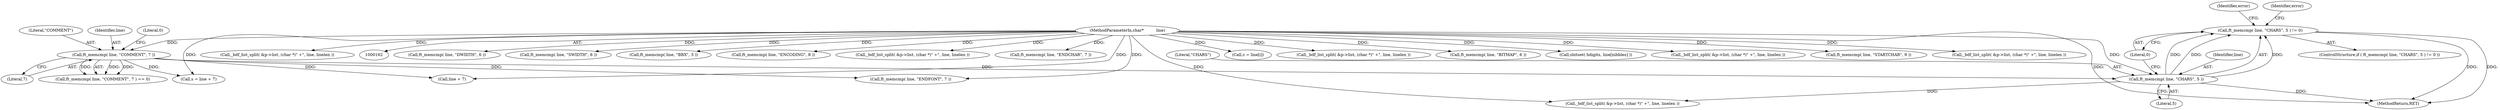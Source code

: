digraph "0_savannah_7f2e4f4f553f6836be7683f66226afac3fa979b8@API" {
"1000247" [label="(Call,ft_memcmp( line, \"CHARS\", 5 ) != 0)"];
"1000248" [label="(Call,ft_memcmp( line, \"CHARS\", 5 ))"];
"1000205" [label="(Call,ft_memcmp( line, \"COMMENT\", 7 ))"];
"1000163" [label="(MethodParameterIn,char*          line)"];
"1000246" [label="(ControlStructure,if ( ft_memcmp( line, \"CHARS\", 5 ) != 0 ))"];
"1000208" [label="(Literal,7)"];
"1000250" [label="(Literal,\"CHARS\")"];
"1000251" [label="(Literal,5)"];
"1000330" [label="(Call,ft_memcmp( line, \"ENDFONT\", 7 ))"];
"1000163" [label="(MethodParameterIn,char*          line)"];
"1000207" [label="(Literal,\"COMMENT\")"];
"1001051" [label="(Call,ft_memcmp( line, \"DWIDTH\", 6 ))"];
"1000252" [label="(Literal,0)"];
"1000247" [label="(Call,ft_memcmp( line, \"CHARS\", 5 ) != 0)"];
"1000255" [label="(Identifier,error)"];
"1000214" [label="(Call,s = line + 7)"];
"1000998" [label="(Call,ft_memcmp( line, \"SWIDTH\", 6 ))"];
"1000216" [label="(Call,line + 7)"];
"1001132" [label="(Call,ft_memcmp( line, \"BBX\", 3 ))"];
"1000477" [label="(Call,ft_memcmp( line, \"ENCODING\", 8 ))"];
"1001148" [label="(Call,_bdf_list_split( &p->list, (char *)\" +\", line, linelen ))"];
"1000356" [label="(Call,ft_memcmp( line, \"ENDCHAR\", 7 ))"];
"1000875" [label="(Call,c = line[i])"];
"1001014" [label="(Call,_bdf_list_split( &p->list, (char *)\" +\", line, linelen ))"];
"1001447" [label="(Call,ft_memcmp( line, \"BITMAP\", 6 ))"];
"1000248" [label="(Call,ft_memcmp( line, \"CHARS\", 5 ))"];
"1000260" [label="(Call,_bdf_list_split( &p->list, (char *)\" +\", line, linelen ))"];
"1000204" [label="(Call,ft_memcmp( line, \"COMMENT\", 7 ) == 0)"];
"1000249" [label="(Identifier,line)"];
"1000969" [label="(Call,sbitset( hdigits, line[nibbles] ))"];
"1000409" [label="(Call,_bdf_list_split( &p->list, (char *)\" +\", line, linelen ))"];
"1000397" [label="(Call,ft_memcmp( line, \"STARTCHAR\", 9 ))"];
"1001067" [label="(Call,_bdf_list_split( &p->list, (char *)\" +\", line, linelen ))"];
"1001562" [label="(MethodReturn,RET)"];
"1000205" [label="(Call,ft_memcmp( line, \"COMMENT\", 7 ))"];
"1000206" [label="(Identifier,line)"];
"1000497" [label="(Call,_bdf_list_split( &p->list, (char *)\" +\", line, linelen ))"];
"1000259" [label="(Identifier,error)"];
"1000209" [label="(Literal,0)"];
"1000247" -> "1000246"  [label="AST: "];
"1000247" -> "1000252"  [label="CFG: "];
"1000248" -> "1000247"  [label="AST: "];
"1000252" -> "1000247"  [label="AST: "];
"1000255" -> "1000247"  [label="CFG: "];
"1000259" -> "1000247"  [label="CFG: "];
"1000247" -> "1001562"  [label="DDG: "];
"1000247" -> "1001562"  [label="DDG: "];
"1000248" -> "1000247"  [label="DDG: "];
"1000248" -> "1000247"  [label="DDG: "];
"1000248" -> "1000247"  [label="DDG: "];
"1000248" -> "1000251"  [label="CFG: "];
"1000249" -> "1000248"  [label="AST: "];
"1000250" -> "1000248"  [label="AST: "];
"1000251" -> "1000248"  [label="AST: "];
"1000252" -> "1000248"  [label="CFG: "];
"1000248" -> "1001562"  [label="DDG: "];
"1000205" -> "1000248"  [label="DDG: "];
"1000163" -> "1000248"  [label="DDG: "];
"1000248" -> "1000260"  [label="DDG: "];
"1000205" -> "1000204"  [label="AST: "];
"1000205" -> "1000208"  [label="CFG: "];
"1000206" -> "1000205"  [label="AST: "];
"1000207" -> "1000205"  [label="AST: "];
"1000208" -> "1000205"  [label="AST: "];
"1000209" -> "1000205"  [label="CFG: "];
"1000205" -> "1000204"  [label="DDG: "];
"1000205" -> "1000204"  [label="DDG: "];
"1000205" -> "1000204"  [label="DDG: "];
"1000163" -> "1000205"  [label="DDG: "];
"1000205" -> "1000214"  [label="DDG: "];
"1000205" -> "1000216"  [label="DDG: "];
"1000205" -> "1000330"  [label="DDG: "];
"1000163" -> "1000162"  [label="AST: "];
"1000163" -> "1001562"  [label="DDG: "];
"1000163" -> "1000214"  [label="DDG: "];
"1000163" -> "1000216"  [label="DDG: "];
"1000163" -> "1000260"  [label="DDG: "];
"1000163" -> "1000330"  [label="DDG: "];
"1000163" -> "1000356"  [label="DDG: "];
"1000163" -> "1000397"  [label="DDG: "];
"1000163" -> "1000409"  [label="DDG: "];
"1000163" -> "1000477"  [label="DDG: "];
"1000163" -> "1000497"  [label="DDG: "];
"1000163" -> "1000875"  [label="DDG: "];
"1000163" -> "1000969"  [label="DDG: "];
"1000163" -> "1000998"  [label="DDG: "];
"1000163" -> "1001014"  [label="DDG: "];
"1000163" -> "1001051"  [label="DDG: "];
"1000163" -> "1001067"  [label="DDG: "];
"1000163" -> "1001132"  [label="DDG: "];
"1000163" -> "1001148"  [label="DDG: "];
"1000163" -> "1001447"  [label="DDG: "];
}
